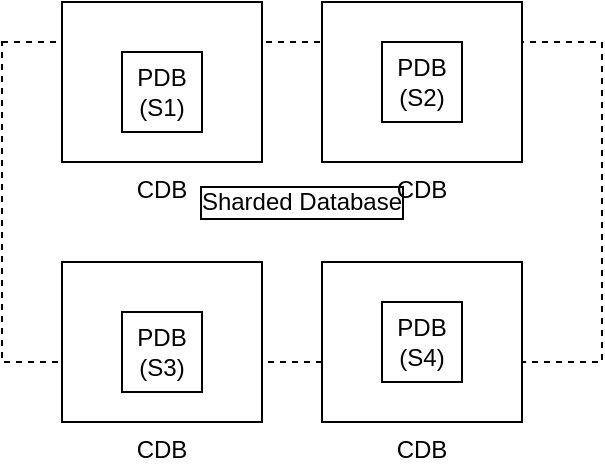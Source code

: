 <mxfile version="22.0.8" type="github">
  <diagram name="Page-1" id="QGkBPjXndB_CKweGsfJp">
    <mxGraphModel dx="1346" dy="501" grid="1" gridSize="10" guides="1" tooltips="1" connect="1" arrows="1" fold="1" page="1" pageScale="1" pageWidth="850" pageHeight="1100" math="0" shadow="0">
      <root>
        <mxCell id="0" />
        <mxCell id="1" parent="0" />
        <mxCell id="NrsY-3fLxG8qu7MFXgUn-12" value="Sharded Database" style="rounded=0;whiteSpace=wrap;html=1;labelBorderColor=default;dashed=1;" vertex="1" parent="1">
          <mxGeometry x="260" y="110" width="300" height="160" as="geometry" />
        </mxCell>
        <mxCell id="NrsY-3fLxG8qu7MFXgUn-1" value="CDB" style="rounded=0;whiteSpace=wrap;html=1;labelPosition=center;verticalLabelPosition=bottom;align=center;verticalAlign=top;" vertex="1" parent="1">
          <mxGeometry x="290" y="220" width="100" height="80" as="geometry" />
        </mxCell>
        <mxCell id="NrsY-3fLxG8qu7MFXgUn-2" value="PDB" style="rounded=0;whiteSpace=wrap;html=1;" vertex="1" parent="1">
          <mxGeometry x="450" y="240" width="60" height="50" as="geometry" />
        </mxCell>
        <mxCell id="NrsY-3fLxG8qu7MFXgUn-3" value="CDB" style="rounded=0;whiteSpace=wrap;html=1;labelPosition=center;verticalLabelPosition=bottom;align=center;verticalAlign=top;" vertex="1" parent="1">
          <mxGeometry x="420" y="220" width="100" height="80" as="geometry" />
        </mxCell>
        <mxCell id="NrsY-3fLxG8qu7MFXgUn-4" value="PDB" style="rounded=0;whiteSpace=wrap;html=1;" vertex="1" parent="1">
          <mxGeometry x="450" y="240" width="40" height="40" as="geometry" />
        </mxCell>
        <mxCell id="NrsY-3fLxG8qu7MFXgUn-5" value="PDB" style="rounded=0;whiteSpace=wrap;html=1;" vertex="1" parent="1">
          <mxGeometry x="320" y="245" width="40" height="40" as="geometry" />
        </mxCell>
        <mxCell id="NrsY-3fLxG8qu7MFXgUn-7" value="CDB" style="rounded=0;whiteSpace=wrap;html=1;labelPosition=center;verticalLabelPosition=bottom;align=center;verticalAlign=top;" vertex="1" parent="1">
          <mxGeometry x="290" y="90" width="100" height="80" as="geometry" />
        </mxCell>
        <mxCell id="NrsY-3fLxG8qu7MFXgUn-8" value="PDB" style="rounded=0;whiteSpace=wrap;html=1;" vertex="1" parent="1">
          <mxGeometry x="450" y="110" width="60" height="50" as="geometry" />
        </mxCell>
        <mxCell id="NrsY-3fLxG8qu7MFXgUn-9" value="CDB" style="rounded=0;whiteSpace=wrap;html=1;labelPosition=center;verticalLabelPosition=bottom;align=center;verticalAlign=top;" vertex="1" parent="1">
          <mxGeometry x="420" y="90" width="100" height="80" as="geometry" />
        </mxCell>
        <mxCell id="NrsY-3fLxG8qu7MFXgUn-10" value="PDB" style="rounded=0;whiteSpace=wrap;html=1;" vertex="1" parent="1">
          <mxGeometry x="450" y="110" width="40" height="40" as="geometry" />
        </mxCell>
        <mxCell id="NrsY-3fLxG8qu7MFXgUn-11" value="PDB&lt;br&gt;(S1)" style="rounded=0;whiteSpace=wrap;html=1;" vertex="1" parent="1">
          <mxGeometry x="320" y="115" width="40" height="40" as="geometry" />
        </mxCell>
        <mxCell id="NrsY-3fLxG8qu7MFXgUn-13" value="PDB&lt;br&gt;(S2)" style="rounded=0;whiteSpace=wrap;html=1;" vertex="1" parent="1">
          <mxGeometry x="450" y="110" width="40" height="40" as="geometry" />
        </mxCell>
        <mxCell id="NrsY-3fLxG8qu7MFXgUn-14" value="PDB&lt;br&gt;(S3)" style="rounded=0;whiteSpace=wrap;html=1;" vertex="1" parent="1">
          <mxGeometry x="320" y="245" width="40" height="40" as="geometry" />
        </mxCell>
        <mxCell id="NrsY-3fLxG8qu7MFXgUn-15" value="PDB&lt;br&gt;(S4)" style="rounded=0;whiteSpace=wrap;html=1;" vertex="1" parent="1">
          <mxGeometry x="450" y="240" width="40" height="40" as="geometry" />
        </mxCell>
      </root>
    </mxGraphModel>
  </diagram>
</mxfile>

